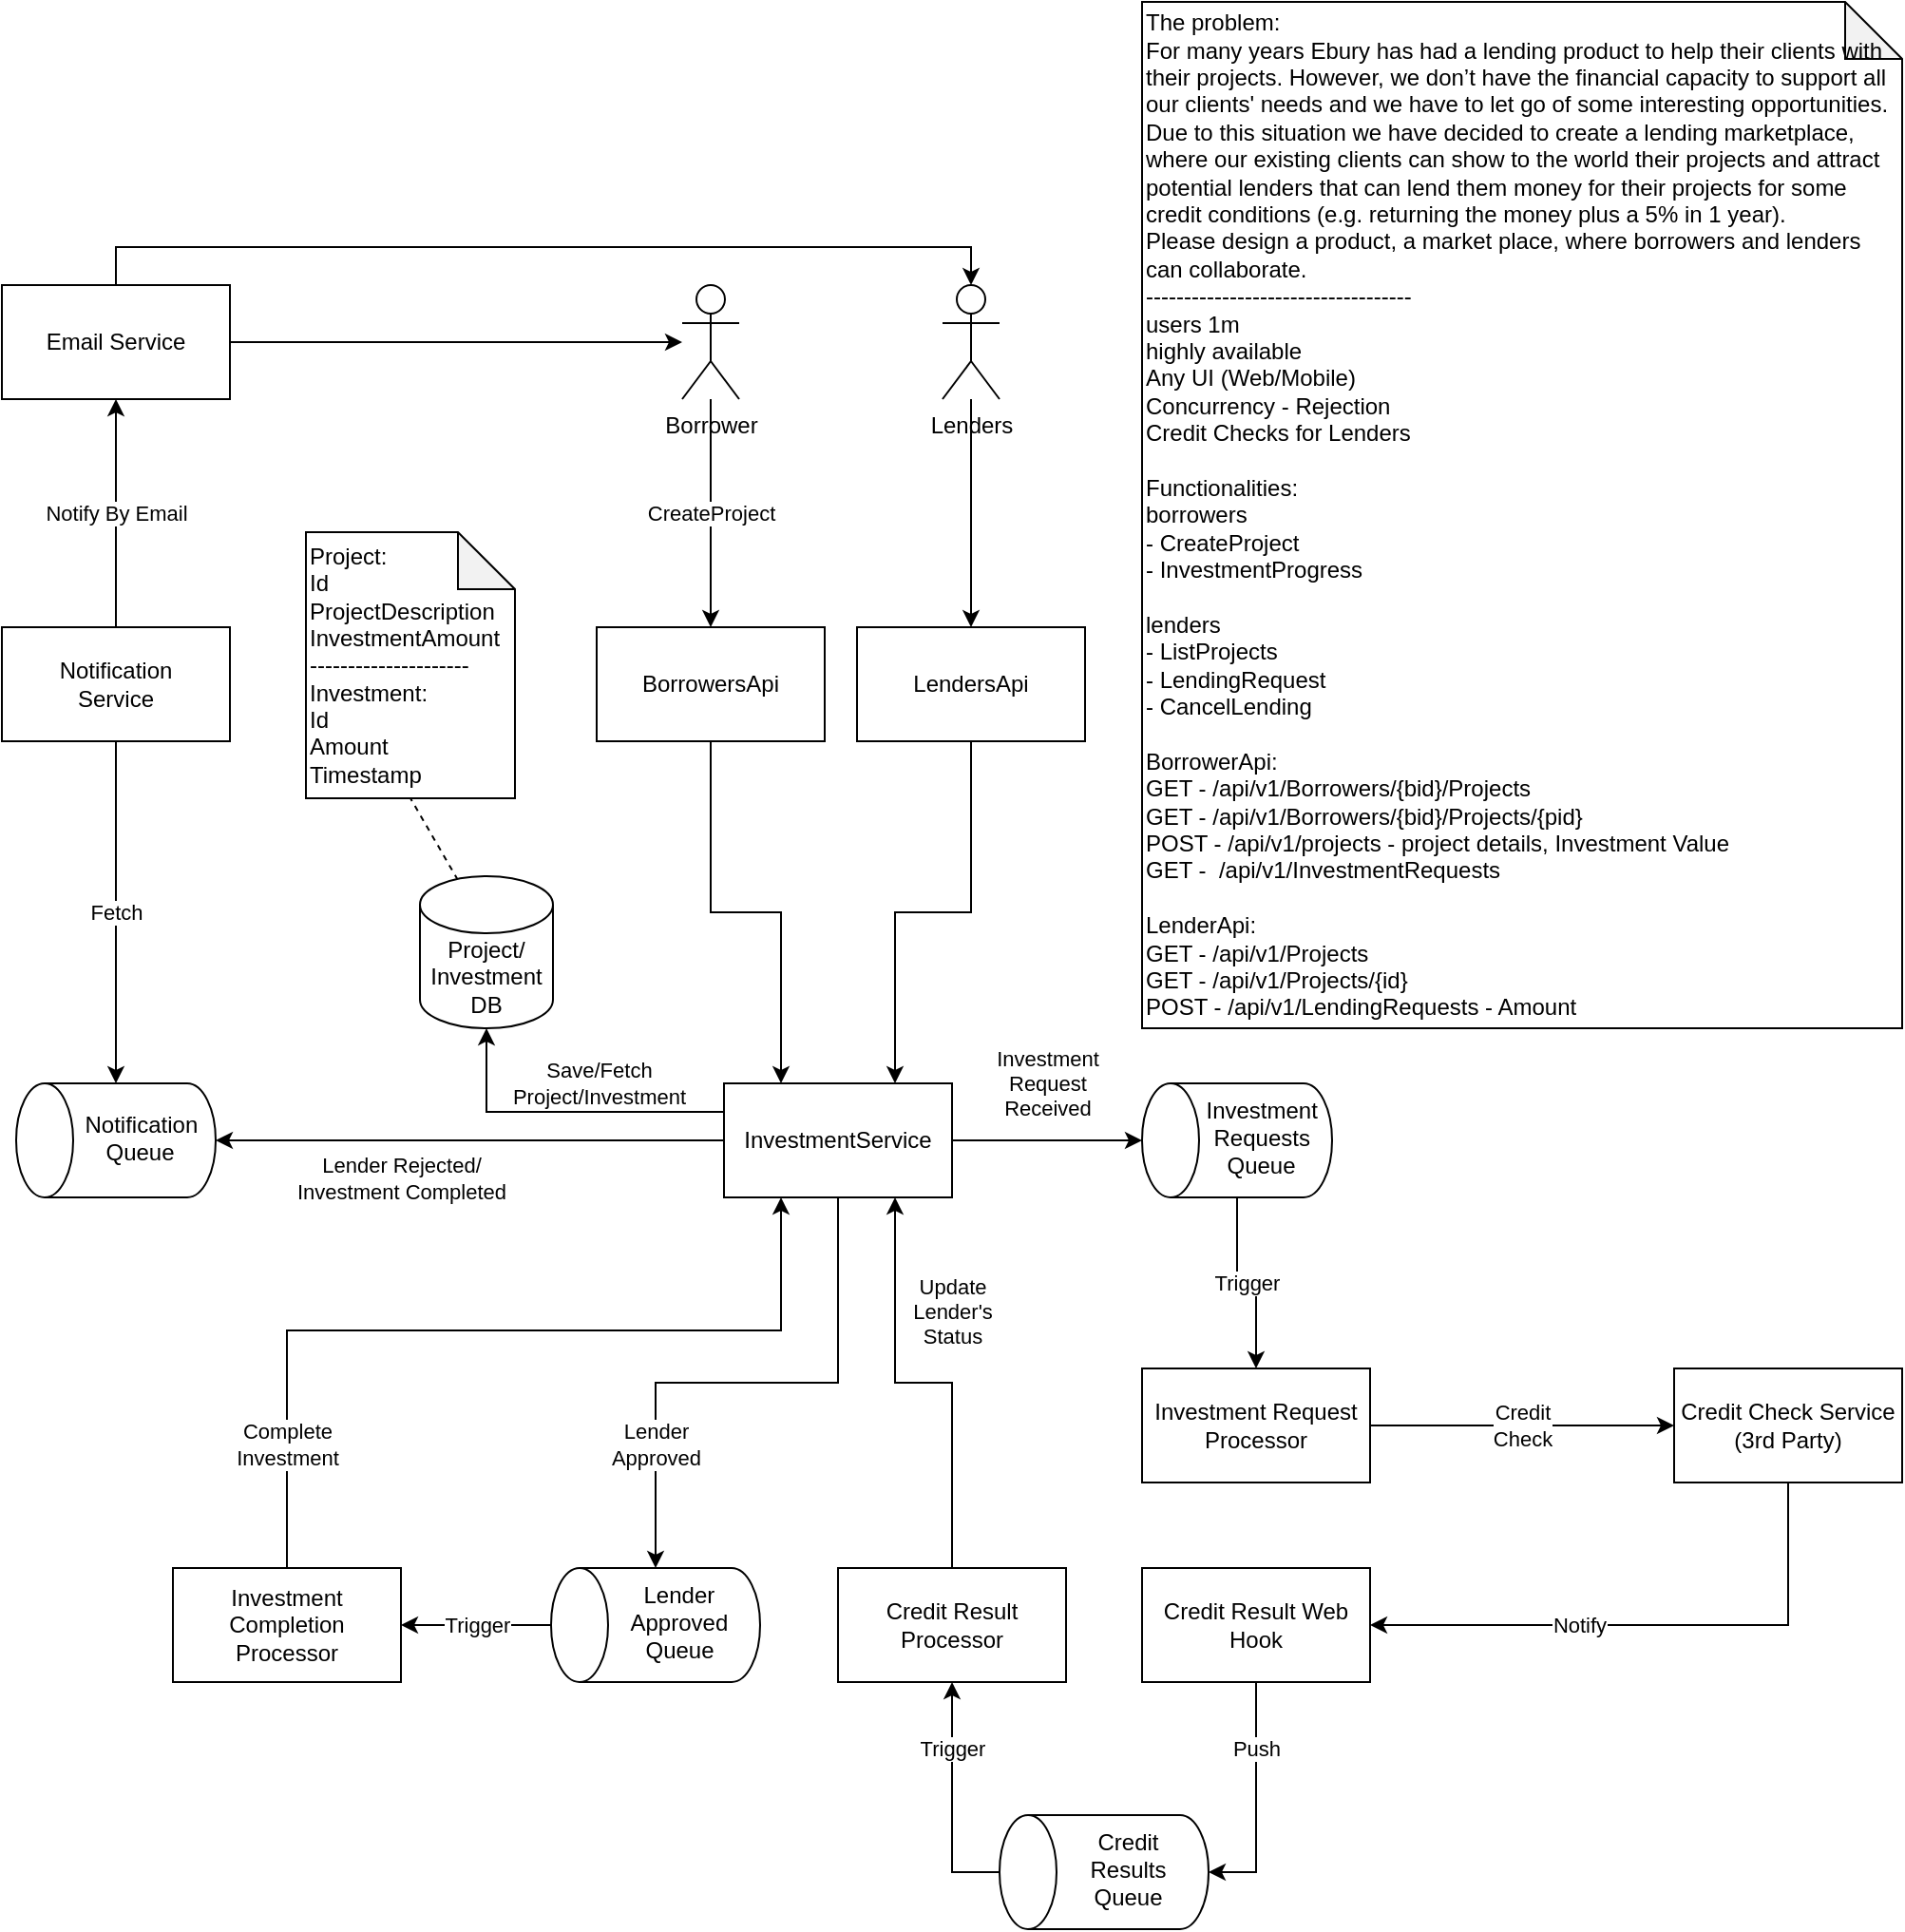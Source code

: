 <mxfile version="28.0.7">
  <diagram name="Page-1" id="QcmdCAFyl588AsEVvvNW">
    <mxGraphModel dx="1419" dy="790" grid="1" gridSize="10" guides="1" tooltips="1" connect="1" arrows="1" fold="1" page="1" pageScale="1" pageWidth="827" pageHeight="1169" math="0" shadow="0">
      <root>
        <mxCell id="0" />
        <mxCell id="1" parent="0" />
        <mxCell id="K3NKv6Qhj0mhAyRTtThp-7" value="" style="edgeStyle=orthogonalEdgeStyle;rounded=0;orthogonalLoop=1;jettySize=auto;html=1;exitX=0.5;exitY=1;exitDx=0;exitDy=0;entryX=0.25;entryY=0;entryDx=0;entryDy=0;" parent="1" source="L47VmO09IX6jQb7W13hx-1" target="K3NKv6Qhj0mhAyRTtThp-30" edge="1">
          <mxGeometry relative="1" as="geometry">
            <mxPoint x="450" y="630" as="targetPoint" />
          </mxGeometry>
        </mxCell>
        <mxCell id="L47VmO09IX6jQb7W13hx-1" value="BorrowersApi" style="rounded=0;whiteSpace=wrap;html=1;" parent="1" vertex="1">
          <mxGeometry x="353" y="370" width="120" height="60" as="geometry" />
        </mxCell>
        <mxCell id="K3NKv6Qhj0mhAyRTtThp-3" value="CreateProject" style="edgeStyle=orthogonalEdgeStyle;rounded=0;orthogonalLoop=1;jettySize=auto;html=1;" parent="1" source="K3NKv6Qhj0mhAyRTtThp-1" target="L47VmO09IX6jQb7W13hx-1" edge="1">
          <mxGeometry relative="1" as="geometry" />
        </mxCell>
        <mxCell id="K3NKv6Qhj0mhAyRTtThp-1" value="Borrower" style="shape=umlActor;verticalLabelPosition=bottom;verticalAlign=top;html=1;outlineConnect=0;" parent="1" vertex="1">
          <mxGeometry x="398" y="190" width="30" height="60" as="geometry" />
        </mxCell>
        <mxCell id="K3NKv6Qhj0mhAyRTtThp-5" style="edgeStyle=orthogonalEdgeStyle;rounded=0;orthogonalLoop=1;jettySize=auto;html=1;" parent="1" source="K3NKv6Qhj0mhAyRTtThp-2" target="K3NKv6Qhj0mhAyRTtThp-4" edge="1">
          <mxGeometry relative="1" as="geometry" />
        </mxCell>
        <mxCell id="K3NKv6Qhj0mhAyRTtThp-2" value="Lenders" style="shape=umlActor;verticalLabelPosition=bottom;verticalAlign=top;html=1;outlineConnect=0;" parent="1" vertex="1">
          <mxGeometry x="535" y="190" width="30" height="60" as="geometry" />
        </mxCell>
        <mxCell id="DxbH5qKy1HPSEgD5z3BD-4" value="" style="edgeStyle=orthogonalEdgeStyle;rounded=0;orthogonalLoop=1;jettySize=auto;html=1;entryX=0.75;entryY=0;entryDx=0;entryDy=0;" edge="1" parent="1" source="K3NKv6Qhj0mhAyRTtThp-4" target="K3NKv6Qhj0mhAyRTtThp-30">
          <mxGeometry x="-0.636" relative="1" as="geometry">
            <mxPoint as="offset" />
          </mxGeometry>
        </mxCell>
        <mxCell id="K3NKv6Qhj0mhAyRTtThp-4" value="LendersApi" style="rounded=0;whiteSpace=wrap;html=1;" parent="1" vertex="1">
          <mxGeometry x="490" y="370" width="120" height="60" as="geometry" />
        </mxCell>
        <mxCell id="DxbH5qKy1HPSEgD5z3BD-22" style="rounded=0;orthogonalLoop=1;jettySize=auto;html=1;exitX=0.5;exitY=0.349;exitDx=0;exitDy=0;exitPerimeter=0;dashed=1;endArrow=none;endFill=0;entryX=0.5;entryY=1;entryDx=0;entryDy=0;entryPerimeter=0;" edge="1" parent="1" source="K3NKv6Qhj0mhAyRTtThp-6" target="K3NKv6Qhj0mhAyRTtThp-16">
          <mxGeometry relative="1" as="geometry" />
        </mxCell>
        <mxCell id="K3NKv6Qhj0mhAyRTtThp-6" value="Project/&lt;br&gt;Investment DB" style="shape=cylinder3;whiteSpace=wrap;html=1;boundedLbl=1;backgroundOutline=1;size=15;" parent="1" vertex="1">
          <mxGeometry x="260" y="501" width="70" height="80" as="geometry" />
        </mxCell>
        <mxCell id="DxbH5qKy1HPSEgD5z3BD-14" value="Credit&lt;br&gt;Check" style="edgeStyle=orthogonalEdgeStyle;rounded=0;orthogonalLoop=1;jettySize=auto;html=1;" edge="1" parent="1" source="K3NKv6Qhj0mhAyRTtThp-12" target="DxbH5qKy1HPSEgD5z3BD-8">
          <mxGeometry relative="1" as="geometry">
            <mxPoint as="offset" />
          </mxGeometry>
        </mxCell>
        <mxCell id="K3NKv6Qhj0mhAyRTtThp-12" value="Investment Request Processor" style="rounded=0;whiteSpace=wrap;html=1;" parent="1" vertex="1">
          <mxGeometry x="640" y="760" width="120" height="60" as="geometry" />
        </mxCell>
        <mxCell id="K3NKv6Qhj0mhAyRTtThp-16" value="&lt;div&gt;Project:&lt;/div&gt;Id&lt;div&gt;ProjectDescription&lt;/div&gt;&lt;div&gt;InvestmentAmount&lt;br&gt;---------------------&lt;br&gt;Investment:&lt;br&gt;Id&lt;div&gt;Amount&lt;/div&gt;&lt;div&gt;Timestamp&lt;/div&gt;&lt;/div&gt;" style="shape=note;whiteSpace=wrap;html=1;backgroundOutline=1;darkOpacity=0.05;align=left;" parent="1" vertex="1">
          <mxGeometry x="200" y="320" width="110" height="140" as="geometry" />
        </mxCell>
        <mxCell id="K3NKv6Qhj0mhAyRTtThp-17" value="Investment Requests&lt;br&gt;Queue" style="shape=cylinder3;whiteSpace=wrap;html=1;boundedLbl=1;backgroundOutline=1;size=15;rotation=-90;textDirection=vertical-rl;" parent="1" vertex="1">
          <mxGeometry x="660" y="590" width="60" height="100" as="geometry" />
        </mxCell>
        <mxCell id="K3NKv6Qhj0mhAyRTtThp-18" value="Trigger" style="edgeStyle=orthogonalEdgeStyle;rounded=0;orthogonalLoop=1;jettySize=auto;html=1;entryX=0.5;entryY=0;entryDx=0;entryDy=0;" parent="1" source="K3NKv6Qhj0mhAyRTtThp-17" target="K3NKv6Qhj0mhAyRTtThp-12" edge="1">
          <mxGeometry relative="1" as="geometry" />
        </mxCell>
        <mxCell id="K3NKv6Qhj0mhAyRTtThp-25" value="Fetch" style="edgeStyle=orthogonalEdgeStyle;rounded=0;orthogonalLoop=1;jettySize=auto;html=1;" parent="1" source="K3NKv6Qhj0mhAyRTtThp-21" target="K3NKv6Qhj0mhAyRTtThp-23" edge="1">
          <mxGeometry relative="1" as="geometry" />
        </mxCell>
        <mxCell id="K3NKv6Qhj0mhAyRTtThp-28" value="Notify By Email" style="edgeStyle=orthogonalEdgeStyle;rounded=0;orthogonalLoop=1;jettySize=auto;html=1;entryX=0.5;entryY=1;entryDx=0;entryDy=0;" parent="1" source="K3NKv6Qhj0mhAyRTtThp-21" target="K3NKv6Qhj0mhAyRTtThp-26" edge="1">
          <mxGeometry relative="1" as="geometry" />
        </mxCell>
        <mxCell id="K3NKv6Qhj0mhAyRTtThp-21" value="Notification&lt;div&gt;Service&lt;/div&gt;" style="rounded=0;whiteSpace=wrap;html=1;" parent="1" vertex="1">
          <mxGeometry x="40" y="370" width="120" height="60" as="geometry" />
        </mxCell>
        <mxCell id="K3NKv6Qhj0mhAyRTtThp-23" value="Notification&lt;div&gt;Queue&lt;/div&gt;" style="shape=cylinder3;whiteSpace=wrap;html=1;boundedLbl=1;backgroundOutline=1;size=15;rotation=-90;textDirection=vertical-rl;" parent="1" vertex="1">
          <mxGeometry x="70" y="587.5" width="60" height="105" as="geometry" />
        </mxCell>
        <mxCell id="DxbH5qKy1HPSEgD5z3BD-9" style="edgeStyle=orthogonalEdgeStyle;rounded=0;orthogonalLoop=1;jettySize=auto;html=1;" edge="1" parent="1" source="K3NKv6Qhj0mhAyRTtThp-26" target="K3NKv6Qhj0mhAyRTtThp-1">
          <mxGeometry relative="1" as="geometry" />
        </mxCell>
        <mxCell id="K3NKv6Qhj0mhAyRTtThp-26" value="Email Service" style="rounded=0;whiteSpace=wrap;html=1;" parent="1" vertex="1">
          <mxGeometry x="40" y="190" width="120" height="60" as="geometry" />
        </mxCell>
        <mxCell id="K3NKv6Qhj0mhAyRTtThp-31" value="Save/Fetch&lt;br&gt;Project/Investment" style="edgeStyle=orthogonalEdgeStyle;rounded=0;orthogonalLoop=1;jettySize=auto;html=1;exitX=0;exitY=0.25;exitDx=0;exitDy=0;" parent="1" source="K3NKv6Qhj0mhAyRTtThp-30" target="K3NKv6Qhj0mhAyRTtThp-6" edge="1">
          <mxGeometry x="-0.218" y="-15" relative="1" as="geometry">
            <mxPoint as="offset" />
          </mxGeometry>
        </mxCell>
        <mxCell id="DxbH5qKy1HPSEgD5z3BD-3" value="Investment&lt;br&gt;Request&lt;br&gt;Received" style="edgeStyle=orthogonalEdgeStyle;rounded=0;orthogonalLoop=1;jettySize=auto;html=1;exitX=1;exitY=0.5;exitDx=0;exitDy=0;" edge="1" parent="1" source="K3NKv6Qhj0mhAyRTtThp-30" target="K3NKv6Qhj0mhAyRTtThp-17">
          <mxGeometry y="30" relative="1" as="geometry">
            <mxPoint as="offset" />
          </mxGeometry>
        </mxCell>
        <mxCell id="DxbH5qKy1HPSEgD5z3BD-27" value="Trigger" style="edgeStyle=orthogonalEdgeStyle;rounded=0;orthogonalLoop=1;jettySize=auto;html=1;" edge="1" parent="1" source="DxbH5qKy1HPSEgD5z3BD-29" target="DxbH5qKy1HPSEgD5z3BD-28">
          <mxGeometry relative="1" as="geometry">
            <mxPoint x="1040.0" y="1040" as="targetPoint" />
          </mxGeometry>
        </mxCell>
        <mxCell id="DxbH5qKy1HPSEgD5z3BD-33" value="Lender&lt;br&gt;Approved" style="edgeStyle=orthogonalEdgeStyle;rounded=0;orthogonalLoop=1;jettySize=auto;html=1;" edge="1" parent="1" source="K3NKv6Qhj0mhAyRTtThp-30" target="DxbH5qKy1HPSEgD5z3BD-29">
          <mxGeometry x="0.553" relative="1" as="geometry">
            <mxPoint as="offset" />
          </mxGeometry>
        </mxCell>
        <mxCell id="K3NKv6Qhj0mhAyRTtThp-30" value="InvestmentService" style="rounded=0;whiteSpace=wrap;html=1;" parent="1" vertex="1">
          <mxGeometry x="420" y="610" width="120" height="60" as="geometry" />
        </mxCell>
        <mxCell id="DxbH5qKy1HPSEgD5z3BD-1" value="&lt;div&gt;The problem:&lt;/div&gt;&lt;div&gt;For many years Ebury has had a lending product to help their clients with their projects. However, we don’t have the financial capacity to support all our clients&#39; needs and we have to let go of some interesting opportunities.&lt;/div&gt;&lt;div&gt;Due to this situation we have decided to create a lending marketplace, where our existing clients can show to the world their projects and attract potential lenders that can lend them money for their projects for some credit conditions (e.g. returning the money plus a 5% in 1 year).&lt;/div&gt;&lt;div style=&quot;&quot;&gt;Please design a product, a market place, where borrowers and lenders can collaborate.&lt;br&gt;-----------------------------------&lt;br&gt;&lt;div&gt;users 1m&lt;/div&gt;&lt;div&gt;highly available&lt;/div&gt;&lt;div&gt;Any UI (Web/Mobile)&lt;/div&gt;&lt;div&gt;Concurrency - Rejection&lt;/div&gt;&lt;div&gt;Credit Checks for Lenders&lt;/div&gt;&lt;div&gt;&lt;br&gt;&lt;/div&gt;&lt;div&gt;Functionalities:&lt;/div&gt;&lt;div&gt;borrowers&lt;/div&gt;&lt;div&gt;- CreateProject&lt;/div&gt;&lt;div&gt;- InvestmentProgress&lt;/div&gt;&lt;div&gt;&lt;br&gt;&lt;/div&gt;&lt;div&gt;lenders&lt;/div&gt;&lt;div&gt;- ListProjects&lt;/div&gt;&lt;div&gt;- LendingRequest&lt;/div&gt;&lt;div&gt;- CancelLending&lt;/div&gt;&lt;div&gt;&lt;br&gt;&lt;/div&gt;&lt;div&gt;BorrowerApi:&lt;/div&gt;&lt;div&gt;GET - /api/v1/Borrowers/{bid}/Projects&lt;/div&gt;&lt;div&gt;GET - /api/v1/Borrowers/{bid}/Projects/{pid}&lt;/div&gt;&lt;div&gt;POST - /api/v1/projects - project details, Investment Value&lt;/div&gt;&lt;div&gt;GET -&amp;nbsp; /api/v1/InvestmentRequests&lt;/div&gt;&lt;div&gt;&lt;br&gt;&lt;/div&gt;&lt;div&gt;LenderApi:&lt;/div&gt;&lt;div&gt;GET - /api/v1/Projects&lt;/div&gt;&lt;div&gt;GET - /api/v1/Projects/{id}&lt;/div&gt;&lt;div&gt;POST - /api/v1/LendingRequests - Amount&lt;/div&gt;&lt;/div&gt;" style="shape=note;whiteSpace=wrap;html=1;backgroundOutline=1;darkOpacity=0.05;align=left;" vertex="1" parent="1">
          <mxGeometry x="640" y="41" width="400" height="540" as="geometry" />
        </mxCell>
        <mxCell id="DxbH5qKy1HPSEgD5z3BD-26" value="Notify" style="edgeStyle=orthogonalEdgeStyle;rounded=0;orthogonalLoop=1;jettySize=auto;html=1;exitX=0.5;exitY=1;exitDx=0;exitDy=0;entryX=1;entryY=0.5;entryDx=0;entryDy=0;" edge="1" parent="1" source="DxbH5qKy1HPSEgD5z3BD-8" target="DxbH5qKy1HPSEgD5z3BD-15">
          <mxGeometry x="0.254" relative="1" as="geometry">
            <mxPoint as="offset" />
          </mxGeometry>
        </mxCell>
        <mxCell id="DxbH5qKy1HPSEgD5z3BD-8" value="Credit Check Service (3rd Party)" style="rounded=0;whiteSpace=wrap;html=1;" vertex="1" parent="1">
          <mxGeometry x="920" y="760" width="120" height="60" as="geometry" />
        </mxCell>
        <mxCell id="DxbH5qKy1HPSEgD5z3BD-10" style="edgeStyle=orthogonalEdgeStyle;rounded=0;orthogonalLoop=1;jettySize=auto;html=1;entryX=0.5;entryY=0;entryDx=0;entryDy=0;entryPerimeter=0;exitX=0.5;exitY=0;exitDx=0;exitDy=0;" edge="1" parent="1" source="K3NKv6Qhj0mhAyRTtThp-26" target="K3NKv6Qhj0mhAyRTtThp-2">
          <mxGeometry relative="1" as="geometry" />
        </mxCell>
        <mxCell id="DxbH5qKy1HPSEgD5z3BD-19" value="Push" style="edgeStyle=orthogonalEdgeStyle;rounded=0;orthogonalLoop=1;jettySize=auto;html=1;entryX=0.5;entryY=1;entryDx=0;entryDy=0;entryPerimeter=0;exitX=0.5;exitY=1;exitDx=0;exitDy=0;" edge="1" parent="1" source="DxbH5qKy1HPSEgD5z3BD-15" target="DxbH5qKy1HPSEgD5z3BD-17">
          <mxGeometry x="-0.44" relative="1" as="geometry">
            <mxPoint as="offset" />
          </mxGeometry>
        </mxCell>
        <mxCell id="DxbH5qKy1HPSEgD5z3BD-15" value="Credit Result Web Hook" style="rounded=0;whiteSpace=wrap;html=1;" vertex="1" parent="1">
          <mxGeometry x="640" y="865" width="120" height="60" as="geometry" />
        </mxCell>
        <mxCell id="DxbH5qKy1HPSEgD5z3BD-17" value="Credit Results Queue" style="shape=cylinder3;whiteSpace=wrap;html=1;boundedLbl=1;backgroundOutline=1;size=15;rotation=-90;textDirection=vertical-rl;" vertex="1" parent="1">
          <mxGeometry x="590" y="970" width="60" height="110" as="geometry" />
        </mxCell>
        <mxCell id="DxbH5qKy1HPSEgD5z3BD-18" value="Trigger" style="edgeStyle=orthogonalEdgeStyle;rounded=0;orthogonalLoop=1;jettySize=auto;html=1;exitX=0.5;exitY=0;exitDx=0;exitDy=0;exitPerimeter=0;" edge="1" parent="1" source="DxbH5qKy1HPSEgD5z3BD-17" target="DxbH5qKy1HPSEgD5z3BD-24">
          <mxGeometry x="0.44" relative="1" as="geometry">
            <mxPoint x="765" y="793" as="targetPoint" />
            <mxPoint as="offset" />
          </mxGeometry>
        </mxCell>
        <mxCell id="DxbH5qKy1HPSEgD5z3BD-25" value="Update &lt;br&gt;Lender&#39;s&lt;br&gt;Status" style="edgeStyle=orthogonalEdgeStyle;rounded=0;orthogonalLoop=1;jettySize=auto;html=1;entryX=0.75;entryY=1;entryDx=0;entryDy=0;" edge="1" parent="1" source="DxbH5qKy1HPSEgD5z3BD-24" target="K3NKv6Qhj0mhAyRTtThp-30">
          <mxGeometry x="0.467" y="-30" relative="1" as="geometry">
            <mxPoint as="offset" />
          </mxGeometry>
        </mxCell>
        <mxCell id="DxbH5qKy1HPSEgD5z3BD-24" value="Credit Result Processor" style="rounded=0;whiteSpace=wrap;html=1;" vertex="1" parent="1">
          <mxGeometry x="480" y="865" width="120" height="60" as="geometry" />
        </mxCell>
        <mxCell id="DxbH5qKy1HPSEgD5z3BD-32" value="Complete&lt;br&gt;Investment" style="edgeStyle=orthogonalEdgeStyle;rounded=0;orthogonalLoop=1;jettySize=auto;html=1;entryX=0.25;entryY=1;entryDx=0;entryDy=0;exitX=0.5;exitY=0;exitDx=0;exitDy=0;" edge="1" parent="1" source="DxbH5qKy1HPSEgD5z3BD-28" target="K3NKv6Qhj0mhAyRTtThp-30">
          <mxGeometry x="-0.714" relative="1" as="geometry">
            <Array as="points">
              <mxPoint x="190" y="740" />
              <mxPoint x="450" y="740" />
            </Array>
            <mxPoint as="offset" />
          </mxGeometry>
        </mxCell>
        <mxCell id="DxbH5qKy1HPSEgD5z3BD-28" value="Investment Completion Processor" style="rounded=0;whiteSpace=wrap;html=1;" vertex="1" parent="1">
          <mxGeometry x="130" y="865" width="120" height="60" as="geometry" />
        </mxCell>
        <mxCell id="DxbH5qKy1HPSEgD5z3BD-29" value="Lender Approved&lt;div&gt;Queue&lt;/div&gt;" style="shape=cylinder3;whiteSpace=wrap;html=1;boundedLbl=1;backgroundOutline=1;size=15;rotation=-90;textDirection=vertical-rl;" vertex="1" parent="1">
          <mxGeometry x="354" y="840" width="60" height="110" as="geometry" />
        </mxCell>
        <mxCell id="DxbH5qKy1HPSEgD5z3BD-36" value="Lender Rejected/&lt;br&gt;Investment Completed" style="edgeStyle=orthogonalEdgeStyle;rounded=0;orthogonalLoop=1;jettySize=auto;html=1;exitX=0;exitY=0.5;exitDx=0;exitDy=0;" edge="1" parent="1">
          <mxGeometry x="0.271" y="20" relative="1" as="geometry">
            <mxPoint x="420.0" y="640" as="sourcePoint" />
            <mxPoint x="152.5" y="640" as="targetPoint" />
            <mxPoint as="offset" />
          </mxGeometry>
        </mxCell>
      </root>
    </mxGraphModel>
  </diagram>
</mxfile>

